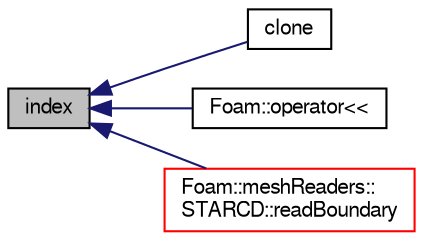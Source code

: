 digraph "index"
{
  bgcolor="transparent";
  edge [fontname="FreeSans",fontsize="10",labelfontname="FreeSans",labelfontsize="10"];
  node [fontname="FreeSans",fontsize="10",shape=record];
  rankdir="LR";
  Node933 [label="index",height=0.2,width=0.4,color="black", fillcolor="grey75", style="filled", fontcolor="black"];
  Node933 -> Node934 [dir="back",color="midnightblue",fontsize="10",style="solid",fontname="FreeSans"];
  Node934 [label="clone",height=0.2,width=0.4,color="black",URL="$a27198.html#a965f7dda1b12ecbb8985f8019b255ba8",tooltip="Return clone. "];
  Node933 -> Node935 [dir="back",color="midnightblue",fontsize="10",style="solid",fontname="FreeSans"];
  Node935 [label="Foam::operator\<\<",height=0.2,width=0.4,color="black",URL="$a21124.html#ae3bafd7673513a8b127636ffdcb48863"];
  Node933 -> Node936 [dir="back",color="midnightblue",fontsize="10",style="solid",fontname="FreeSans"];
  Node936 [label="Foam::meshReaders::\lSTARCD::readBoundary",height=0.2,width=0.4,color="red",URL="$a21334.html#aaa5ec51e2b805018e53dda083fdaf762",tooltip="Read boundary (cell/face) definitions. "];
}
